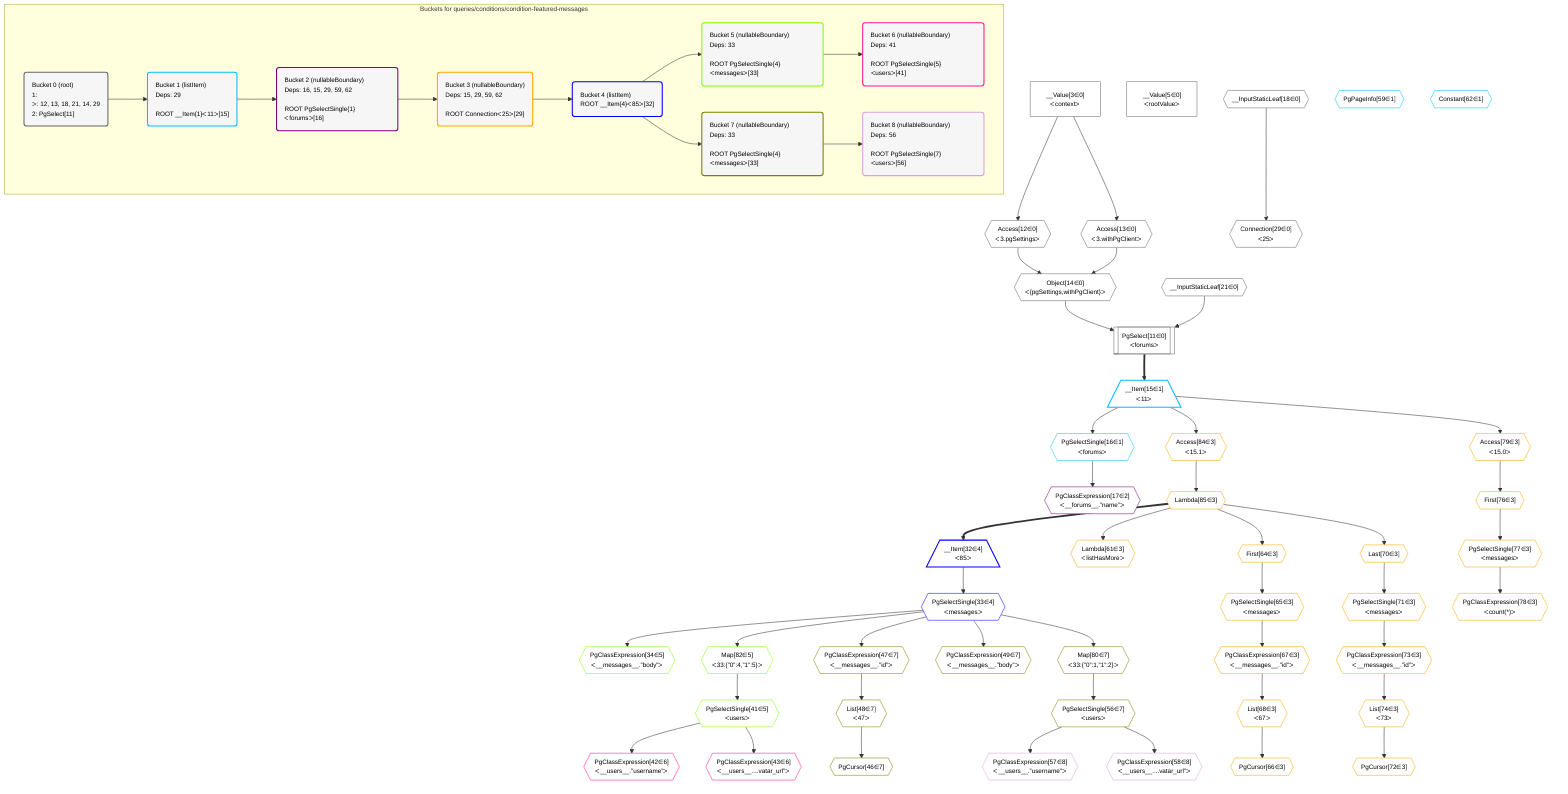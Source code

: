 %%{init: {'themeVariables': { 'fontSize': '12px'}}}%%
graph TD
    classDef path fill:#eee,stroke:#000,color:#000
    classDef plan fill:#fff,stroke-width:1px,color:#000
    classDef itemplan fill:#fff,stroke-width:2px,color:#000
    classDef unbatchedplan fill:#dff,stroke-width:1px,color:#000
    classDef sideeffectplan fill:#fcc,stroke-width:2px,color:#000
    classDef bucket fill:#f6f6f6,color:#000,stroke-width:2px,text-align:left


    %% define steps
    __Value3["__Value[3∈0]<br />ᐸcontextᐳ"]:::plan
    __Value5["__Value[5∈0]<br />ᐸrootValueᐳ"]:::plan
    Access12{{"Access[12∈0]<br />ᐸ3.pgSettingsᐳ"}}:::plan
    Access13{{"Access[13∈0]<br />ᐸ3.withPgClientᐳ"}}:::plan
    Object14{{"Object[14∈0]<br />ᐸ{pgSettings,withPgClient}ᐳ"}}:::plan
    __InputStaticLeaf21{{"__InputStaticLeaf[21∈0]"}}:::plan
    PgSelect11[["PgSelect[11∈0]<br />ᐸforumsᐳ"]]:::plan
    __Item15[/"__Item[15∈1]<br />ᐸ11ᐳ"\]:::itemplan
    PgSelectSingle16{{"PgSelectSingle[16∈1]<br />ᐸforumsᐳ"}}:::plan
    PgClassExpression17{{"PgClassExpression[17∈2]<br />ᐸ__forums__.”name”ᐳ"}}:::plan
    __InputStaticLeaf18{{"__InputStaticLeaf[18∈0]"}}:::plan
    Connection29{{"Connection[29∈0]<br />ᐸ25ᐳ"}}:::plan
    Access84{{"Access[84∈3]<br />ᐸ15.1ᐳ"}}:::plan
    Lambda85{{"Lambda[85∈3]"}}:::plan
    __Item32[/"__Item[32∈4]<br />ᐸ85ᐳ"\]:::itemplan
    PgSelectSingle33{{"PgSelectSingle[33∈4]<br />ᐸmessagesᐳ"}}:::plan
    PgClassExpression34{{"PgClassExpression[34∈5]<br />ᐸ__messages__.”body”ᐳ"}}:::plan
    Map82{{"Map[82∈5]<br />ᐸ33:{”0”:4,”1”:5}ᐳ"}}:::plan
    PgSelectSingle41{{"PgSelectSingle[41∈5]<br />ᐸusersᐳ"}}:::plan
    PgClassExpression42{{"PgClassExpression[42∈6]<br />ᐸ__users__.”username”ᐳ"}}:::plan
    PgClassExpression43{{"PgClassExpression[43∈6]<br />ᐸ__users__....vatar_url”ᐳ"}}:::plan
    PgClassExpression47{{"PgClassExpression[47∈7]<br />ᐸ__messages__.”id”ᐳ"}}:::plan
    List48{{"List[48∈7]<br />ᐸ47ᐳ"}}:::plan
    PgCursor46{{"PgCursor[46∈7]"}}:::plan
    PgClassExpression49{{"PgClassExpression[49∈7]<br />ᐸ__messages__.”body”ᐳ"}}:::plan
    Map80{{"Map[80∈7]<br />ᐸ33:{”0”:1,”1”:2}ᐳ"}}:::plan
    PgSelectSingle56{{"PgSelectSingle[56∈7]<br />ᐸusersᐳ"}}:::plan
    PgClassExpression57{{"PgClassExpression[57∈8]<br />ᐸ__users__.”username”ᐳ"}}:::plan
    PgClassExpression58{{"PgClassExpression[58∈8]<br />ᐸ__users__....vatar_url”ᐳ"}}:::plan
    PgPageInfo59{{"PgPageInfo[59∈1]"}}:::plan
    Lambda61{{"Lambda[61∈3]<br />ᐸlistHasMoreᐳ"}}:::plan
    Constant62{{"Constant[62∈1]"}}:::plan
    First64{{"First[64∈3]"}}:::plan
    PgSelectSingle65{{"PgSelectSingle[65∈3]<br />ᐸmessagesᐳ"}}:::plan
    PgClassExpression67{{"PgClassExpression[67∈3]<br />ᐸ__messages__.”id”ᐳ"}}:::plan
    List68{{"List[68∈3]<br />ᐸ67ᐳ"}}:::plan
    PgCursor66{{"PgCursor[66∈3]"}}:::plan
    Last70{{"Last[70∈3]"}}:::plan
    PgSelectSingle71{{"PgSelectSingle[71∈3]<br />ᐸmessagesᐳ"}}:::plan
    PgClassExpression73{{"PgClassExpression[73∈3]<br />ᐸ__messages__.”id”ᐳ"}}:::plan
    List74{{"List[74∈3]<br />ᐸ73ᐳ"}}:::plan
    PgCursor72{{"PgCursor[72∈3]"}}:::plan
    Access79{{"Access[79∈3]<br />ᐸ15.0ᐳ"}}:::plan
    First76{{"First[76∈3]"}}:::plan
    PgSelectSingle77{{"PgSelectSingle[77∈3]<br />ᐸmessagesᐳ"}}:::plan
    PgClassExpression78{{"PgClassExpression[78∈3]<br />ᐸcount(*)ᐳ"}}:::plan

    %% plan dependencies
    __Value3 --> Access12
    __Value3 --> Access13
    Access12 & Access13 --> Object14
    Object14 & __InputStaticLeaf21 --> PgSelect11
    PgSelect11 ==> __Item15
    __Item15 --> PgSelectSingle16
    PgSelectSingle16 --> PgClassExpression17
    __InputStaticLeaf18 --> Connection29
    __Item15 --> Access84
    Access84 --> Lambda85
    Lambda85 ==> __Item32
    __Item32 --> PgSelectSingle33
    PgSelectSingle33 --> PgClassExpression34
    PgSelectSingle33 --> Map82
    Map82 --> PgSelectSingle41
    PgSelectSingle41 --> PgClassExpression42
    PgSelectSingle41 --> PgClassExpression43
    PgSelectSingle33 --> PgClassExpression47
    PgClassExpression47 --> List48
    List48 --> PgCursor46
    PgSelectSingle33 --> PgClassExpression49
    PgSelectSingle33 --> Map80
    Map80 --> PgSelectSingle56
    PgSelectSingle56 --> PgClassExpression57
    PgSelectSingle56 --> PgClassExpression58
    Lambda85 --> Lambda61
    Lambda85 --> First64
    First64 --> PgSelectSingle65
    PgSelectSingle65 --> PgClassExpression67
    PgClassExpression67 --> List68
    List68 --> PgCursor66
    Lambda85 --> Last70
    Last70 --> PgSelectSingle71
    PgSelectSingle71 --> PgClassExpression73
    PgClassExpression73 --> List74
    List74 --> PgCursor72
    __Item15 --> Access79
    Access79 --> First76
    First76 --> PgSelectSingle77
    PgSelectSingle77 --> PgClassExpression78

    subgraph "Buckets for queries/conditions/condition-featured-messages"
    Bucket0("Bucket 0 (root)<br />1: <br />ᐳ: 12, 13, 18, 21, 14, 29<br />2: PgSelect[11]"):::bucket
    classDef bucket0 stroke:#696969
    class Bucket0,__Value3,__Value5,PgSelect11,Access12,Access13,Object14,__InputStaticLeaf18,__InputStaticLeaf21,Connection29 bucket0
    Bucket1("Bucket 1 (listItem)<br />Deps: 29<br /><br />ROOT __Item{1}ᐸ11ᐳ[15]"):::bucket
    classDef bucket1 stroke:#00bfff
    class Bucket1,__Item15,PgSelectSingle16,PgPageInfo59,Constant62 bucket1
    Bucket2("Bucket 2 (nullableBoundary)<br />Deps: 16, 15, 29, 59, 62<br /><br />ROOT PgSelectSingle{1}ᐸforumsᐳ[16]"):::bucket
    classDef bucket2 stroke:#7f007f
    class Bucket2,PgClassExpression17 bucket2
    Bucket3("Bucket 3 (nullableBoundary)<br />Deps: 15, 29, 59, 62<br /><br />ROOT Connectionᐸ25ᐳ[29]"):::bucket
    classDef bucket3 stroke:#ffa500
    class Bucket3,Lambda61,First64,PgSelectSingle65,PgCursor66,PgClassExpression67,List68,Last70,PgSelectSingle71,PgCursor72,PgClassExpression73,List74,First76,PgSelectSingle77,PgClassExpression78,Access79,Access84,Lambda85 bucket3
    Bucket4("Bucket 4 (listItem)<br />ROOT __Item{4}ᐸ85ᐳ[32]"):::bucket
    classDef bucket4 stroke:#0000ff
    class Bucket4,__Item32,PgSelectSingle33 bucket4
    Bucket5("Bucket 5 (nullableBoundary)<br />Deps: 33<br /><br />ROOT PgSelectSingle{4}ᐸmessagesᐳ[33]"):::bucket
    classDef bucket5 stroke:#7fff00
    class Bucket5,PgClassExpression34,PgSelectSingle41,Map82 bucket5
    Bucket6("Bucket 6 (nullableBoundary)<br />Deps: 41<br /><br />ROOT PgSelectSingle{5}ᐸusersᐳ[41]"):::bucket
    classDef bucket6 stroke:#ff1493
    class Bucket6,PgClassExpression42,PgClassExpression43 bucket6
    Bucket7("Bucket 7 (nullableBoundary)<br />Deps: 33<br /><br />ROOT PgSelectSingle{4}ᐸmessagesᐳ[33]"):::bucket
    classDef bucket7 stroke:#808000
    class Bucket7,PgCursor46,PgClassExpression47,List48,PgClassExpression49,PgSelectSingle56,Map80 bucket7
    Bucket8("Bucket 8 (nullableBoundary)<br />Deps: 56<br /><br />ROOT PgSelectSingle{7}ᐸusersᐳ[56]"):::bucket
    classDef bucket8 stroke:#dda0dd
    class Bucket8,PgClassExpression57,PgClassExpression58 bucket8
    Bucket0 --> Bucket1
    Bucket1 --> Bucket2
    Bucket2 --> Bucket3
    Bucket3 --> Bucket4
    Bucket4 --> Bucket5 & Bucket7
    Bucket5 --> Bucket6
    Bucket7 --> Bucket8
    end